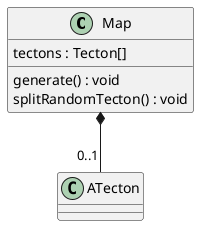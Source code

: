 @startuml map
Map *-- "0..1" ATecton
class Map{
    tectons : Tecton[]
    generate() : void
    splitRandomTecton() : void
}
@enduml